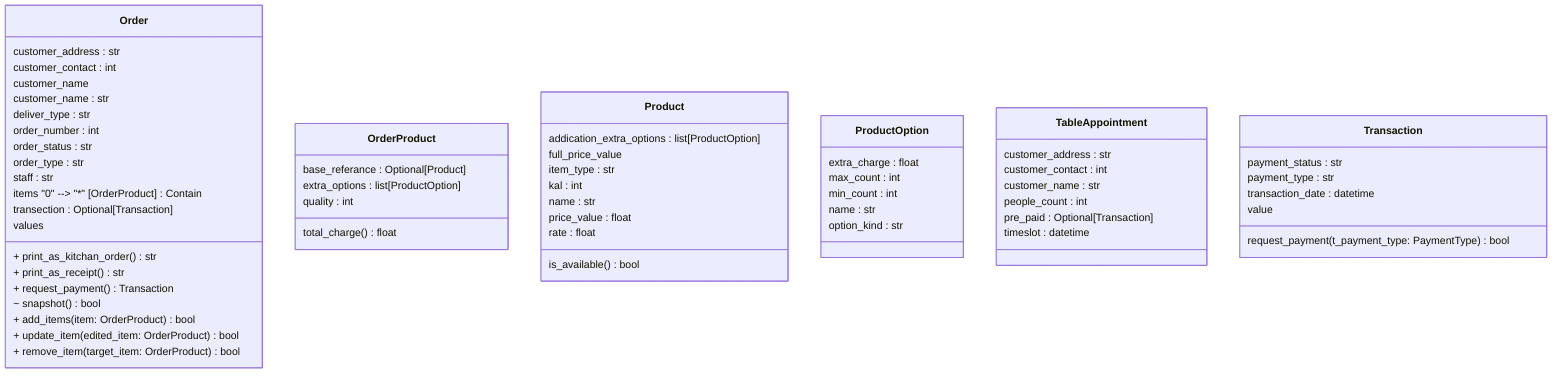classDiagram
  class Order {
    customer_address : str
    customer_contact : int
    customer_name
    customer_name : str
    deliver_type : str
    order_number : int
    order_status : str
    order_type : str
    staff : str
    items "0" --> "*" [OrderProduct] : Contain 
    transection : Optional[Transaction]
    values
    + print_as_kitchan_order() str
    + print_as_receipt() str
    + request_payment() Transaction
    ~ snapshot() bool
    + add_items(item: OrderProduct) bool
    + update_item(edited_item: OrderProduct) bool
    + remove_item(target_item: OrderProduct) bool
  }
  class OrderProduct {
    base_referance : Optional[Product]
    extra_options : list[ProductOption]
    quality : int
    total_charge() float
  }
  class Product {
    addication_extra_options : list[ProductOption]
    full_price_value
    item_type : str
    kal : int
    name : str
    price_value : float
    rate : float
    is_available() bool
  }
  class ProductOption {
    extra_charge : float
    max_count : int
    min_count : int
    name : str
    option_kind : str
  }
  class TableAppointment {
    customer_address : str
    customer_contact : int
    customer_name : str
    people_count : int
    pre_paid : Optional[Transaction]
    timeslot : datetime
  }
  class Transaction {
    payment_status : str
    payment_type : str
    transaction_date : datetime
    value
    request_payment(t_payment_type: PaymentType) bool
  }